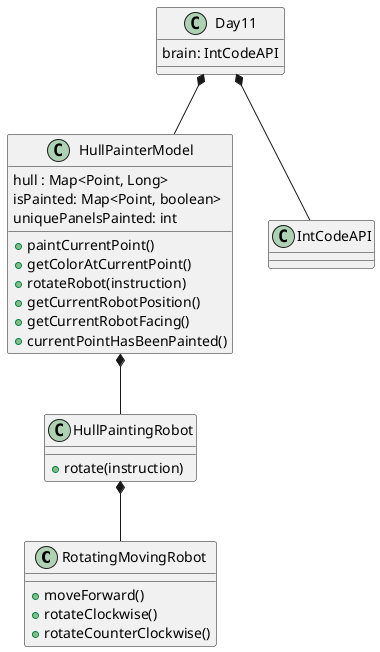 @startuml
'https://plantuml.com/class-diagram

class RotatingMovingRobot {
    + moveForward()
    + rotateClockwise()
    + rotateCounterClockwise()
}

class HullPaintingRobot {
    + rotate(instruction)
}

HullPaintingRobot *-- RotatingMovingRobot

class HullPainterModel {
hull : Map<Point, Long>
isPainted: Map<Point, boolean>
uniquePanelsPainted: int

+paintCurrentPoint()
+getColorAtCurrentPoint()
+rotateRobot(instruction)
+getCurrentRobotPosition()
+getCurrentRobotFacing()
+currentPointHasBeenPainted()
}

HullPainterModel *-- HullPaintingRobot
Day11 *-- HullPainterModel

class Day11 {
brain: IntCodeAPI

}

Day11 *-- IntCodeAPI

class IntCodeAPI {
}
@enduml